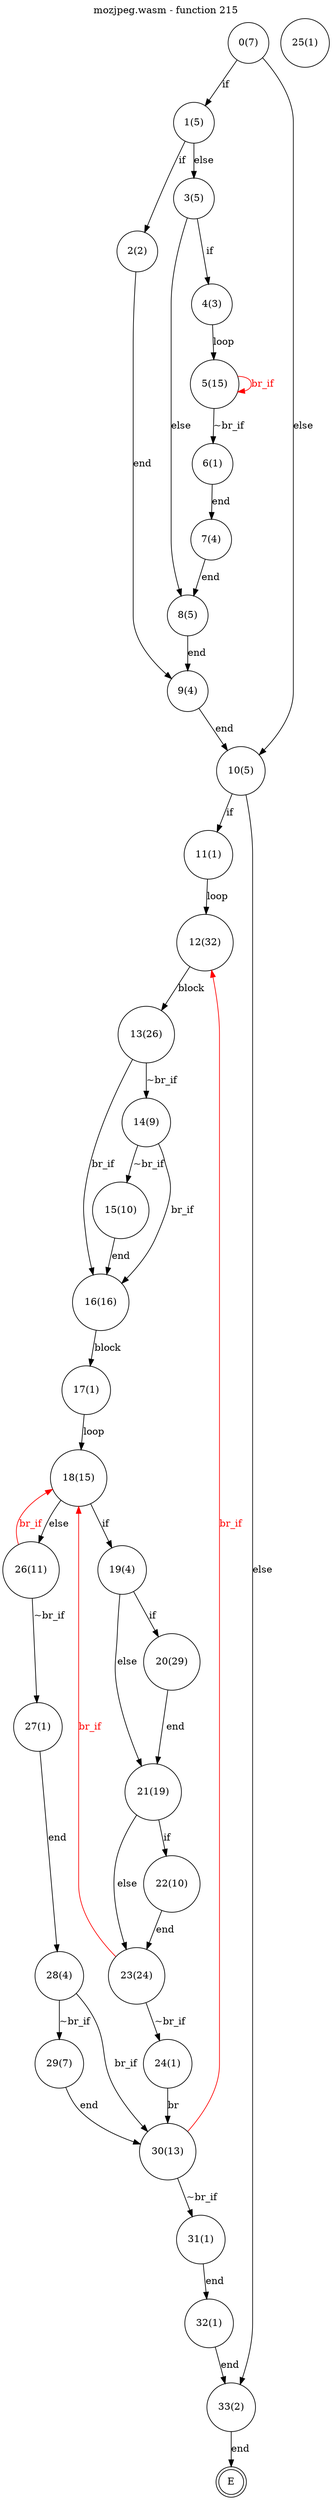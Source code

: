 digraph finite_state_machine {
    label = "mozjpeg.wasm - function 215"
    labelloc =  t
    labelfontsize = 16
    labelfontcolor = black
    labelfontname = "Helvetica"
    node [shape = doublecircle]; E ;
node [shape=circle, fontcolor=black, style="", label="0(7)"]0
node [shape=circle, fontcolor=black, style="", label="1(5)"]1
node [shape=circle, fontcolor=black, style="", label="2(2)"]2
node [shape=circle, fontcolor=black, style="", label="3(5)"]3
node [shape=circle, fontcolor=black, style="", label="4(3)"]4
node [shape=circle, fontcolor=black, style="", label="5(15)"]5
node [shape=circle, fontcolor=black, style="", label="6(1)"]6
node [shape=circle, fontcolor=black, style="", label="7(4)"]7
node [shape=circle, fontcolor=black, style="", label="8(5)"]8
node [shape=circle, fontcolor=black, style="", label="9(4)"]9
node [shape=circle, fontcolor=black, style="", label="10(5)"]10
node [shape=circle, fontcolor=black, style="", label="11(1)"]11
node [shape=circle, fontcolor=black, style="", label="12(32)"]12
node [shape=circle, fontcolor=black, style="", label="13(26)"]13
node [shape=circle, fontcolor=black, style="", label="14(9)"]14
node [shape=circle, fontcolor=black, style="", label="15(10)"]15
node [shape=circle, fontcolor=black, style="", label="16(16)"]16
node [shape=circle, fontcolor=black, style="", label="17(1)"]17
node [shape=circle, fontcolor=black, style="", label="18(15)"]18
node [shape=circle, fontcolor=black, style="", label="19(4)"]19
node [shape=circle, fontcolor=black, style="", label="20(29)"]20
node [shape=circle, fontcolor=black, style="", label="21(19)"]21
node [shape=circle, fontcolor=black, style="", label="22(10)"]22
node [shape=circle, fontcolor=black, style="", label="23(24)"]23
node [shape=circle, fontcolor=black, style="", label="24(1)"]24
node [shape=circle, fontcolor=black, style="", label="25(1)"]25
node [shape=circle, fontcolor=black, style="", label="26(11)"]26
node [shape=circle, fontcolor=black, style="", label="27(1)"]27
node [shape=circle, fontcolor=black, style="", label="28(4)"]28
node [shape=circle, fontcolor=black, style="", label="29(7)"]29
node [shape=circle, fontcolor=black, style="", label="30(13)"]30
node [shape=circle, fontcolor=black, style="", label="31(1)"]31
node [shape=circle, fontcolor=black, style="", label="32(1)"]32
node [shape=circle, fontcolor=black, style="", label="33(2)"]33
node [shape=circle, fontcolor=black, style="", label="E"]E
    0 -> 1[label="if"];
    0 -> 10[label="else"];
    1 -> 2[label="if"];
    1 -> 3[label="else"];
    2 -> 9[label="end"];
    3 -> 4[label="if"];
    3 -> 8[label="else"];
    4 -> 5[label="loop"];
    5 -> 6[label="~br_if"];
    5 -> 5[color="red" fontcolor="red" label="br_if"];
    6 -> 7[label="end"];
    7 -> 8[label="end"];
    8 -> 9[label="end"];
    9 -> 10[label="end"];
    10 -> 11[label="if"];
    10 -> 33[label="else"];
    11 -> 12[label="loop"];
    12 -> 13[label="block"];
    13 -> 14[label="~br_if"];
    13 -> 16[label="br_if"];
    14 -> 15[label="~br_if"];
    14 -> 16[label="br_if"];
    15 -> 16[label="end"];
    16 -> 17[label="block"];
    17 -> 18[label="loop"];
    18 -> 19[label="if"];
    18 -> 26[label="else"];
    19 -> 20[label="if"];
    19 -> 21[label="else"];
    20 -> 21[label="end"];
    21 -> 22[label="if"];
    21 -> 23[label="else"];
    22 -> 23[label="end"];
    23 -> 24[label="~br_if"];
    23 -> 18[color="red" fontcolor="red" label="br_if"];
    24 -> 30[label="br"];
    26 -> 27[label="~br_if"];
    26 -> 18[color="red" fontcolor="red" label="br_if"];
    27 -> 28[label="end"];
    28 -> 29[label="~br_if"];
    28 -> 30[label="br_if"];
    29 -> 30[label="end"];
    30 -> 31[label="~br_if"];
    30 -> 12[color="red" fontcolor="red" label="br_if"];
    31 -> 32[label="end"];
    32 -> 33[label="end"];
    33 -> E[label="end"];
}
